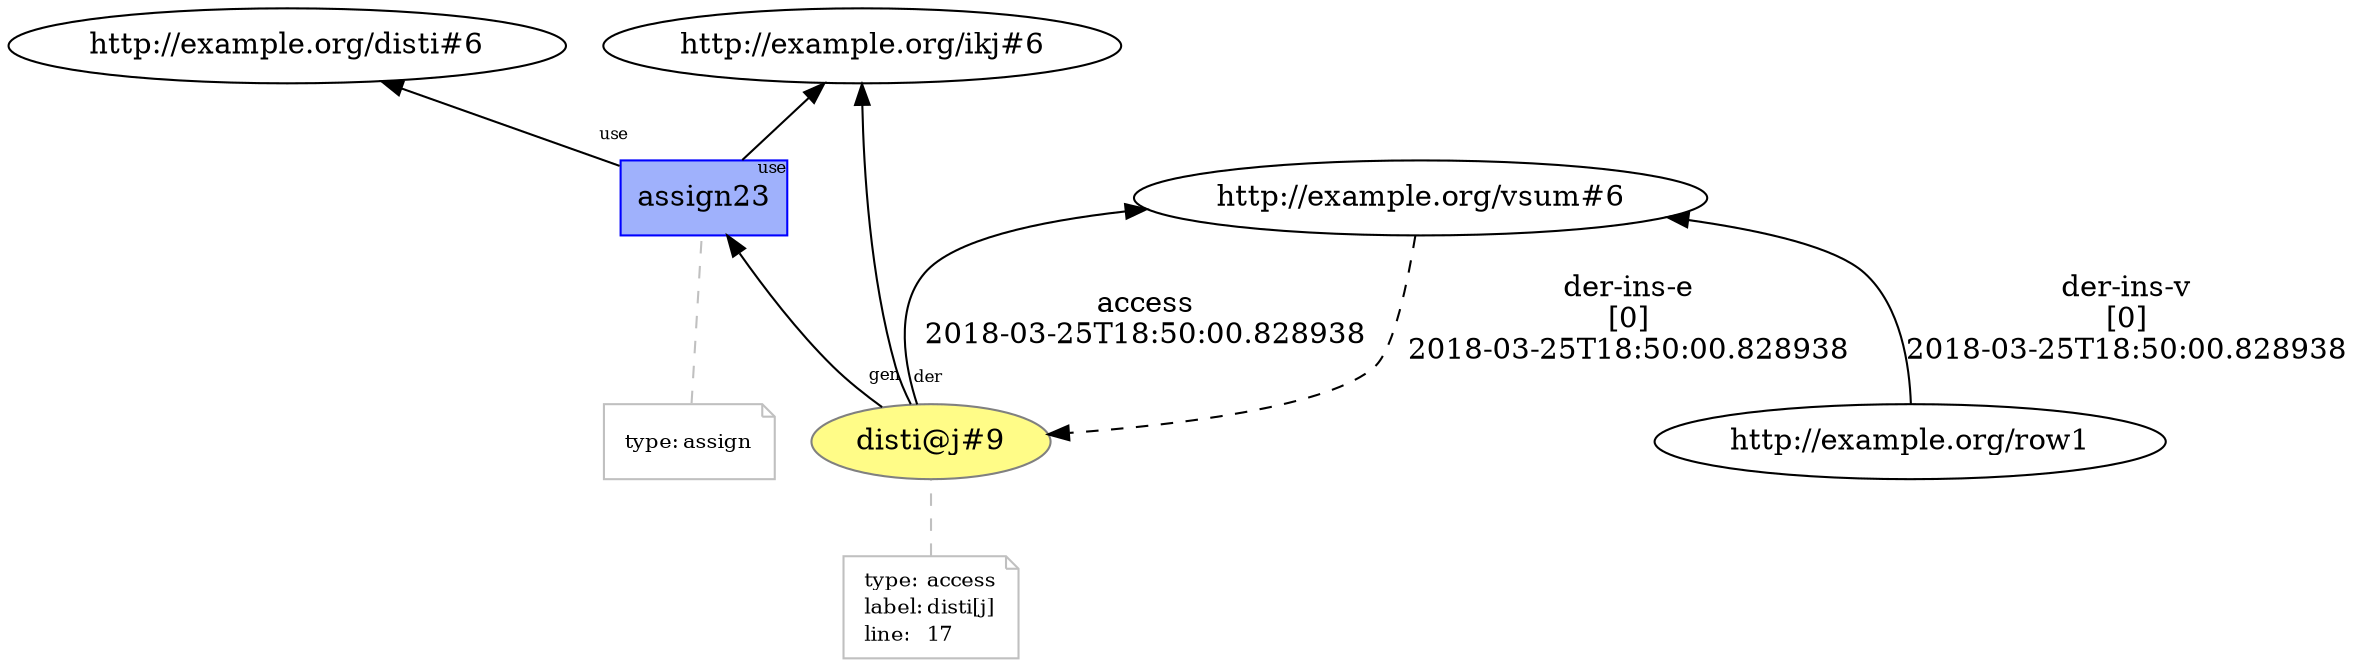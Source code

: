 digraph "PROV" { size="16,12"; rankdir="BT";
"http://example.org/disti@j#9" [fillcolor="#FFFC87",color="#808080",style="filled",label="disti@j#9",URL="http://example.org/disti@j#9"]
"http://example.org/disti@j#9-attrs" [color="gray",shape="note",fontsize="10",fontcolor="black",label=<<TABLE cellpadding="0" border="0">
	<TR>
	    <TD align="left">type:</TD>
	    <TD align="left">access</TD>
	</TR>
	<TR>
	    <TD align="left">label:</TD>
	    <TD align="left">disti[j]</TD>
	</TR>
	<TR>
	    <TD align="left">line:</TD>
	    <TD align="left">17</TD>
	</TR>
</TABLE>>]
"http://example.org/disti@j#9-attrs" -> "http://example.org/disti@j#9" [color="gray",style="dashed",arrowhead="none"]
"http://example.org/row1" -> "http://example.org/vsum#6" [fontsize="14",distance="1.5",angle="60.0",rotation="20",label="der-ins-v
[0]
2018-03-25T18:50:00.828938"]
"http://example.org/vsum#6" -> "http://example.org/disti@j#9" [fontsize="14",distance="1.5",angle="60.0",rotation="20",label="der-ins-e
[0]
2018-03-25T18:50:00.828938",style="dashed"]
"http://example.org/disti@j#9" -> "http://example.org/vsum#6" [fontsize="14",distance="1.5",angle="60.0",rotation="20",label="access
2018-03-25T18:50:00.828938"]
"http://example.org/assign23" [fillcolor="#9FB1FC",color="#0000FF",shape="polygon",sides="4",style="filled",label="assign23",URL="http://example.org/assign23"]
"http://example.org/assign23-attrs" [color="gray",shape="note",fontsize="10",fontcolor="black",label=<<TABLE cellpadding="0" border="0">
	<TR>
	    <TD align="left">type:</TD>
	    <TD align="left">assign</TD>
	</TR>
</TABLE>>]
"http://example.org/assign23-attrs" -> "http://example.org/assign23" [color="gray",style="dashed",arrowhead="none"]
"http://example.org/disti@j#9" -> "http://example.org/ikj#6" [labelfontsize="8",labeldistance="1.5",labelangle="60.0",rotation="20",taillabel="der"]
"http://example.org/assign23" -> "http://example.org/disti#6" [labelfontsize="8",labeldistance="1.5",labelangle="60.0",rotation="20",taillabel="use"]
"http://example.org/assign23" -> "http://example.org/ikj#6" [labelfontsize="8",labeldistance="1.5",labelangle="60.0",rotation="20",taillabel="use"]
"http://example.org/disti@j#9" -> "http://example.org/assign23" [labelfontsize="8",labeldistance="1.5",labelangle="60.0",rotation="20",taillabel="gen"]
}